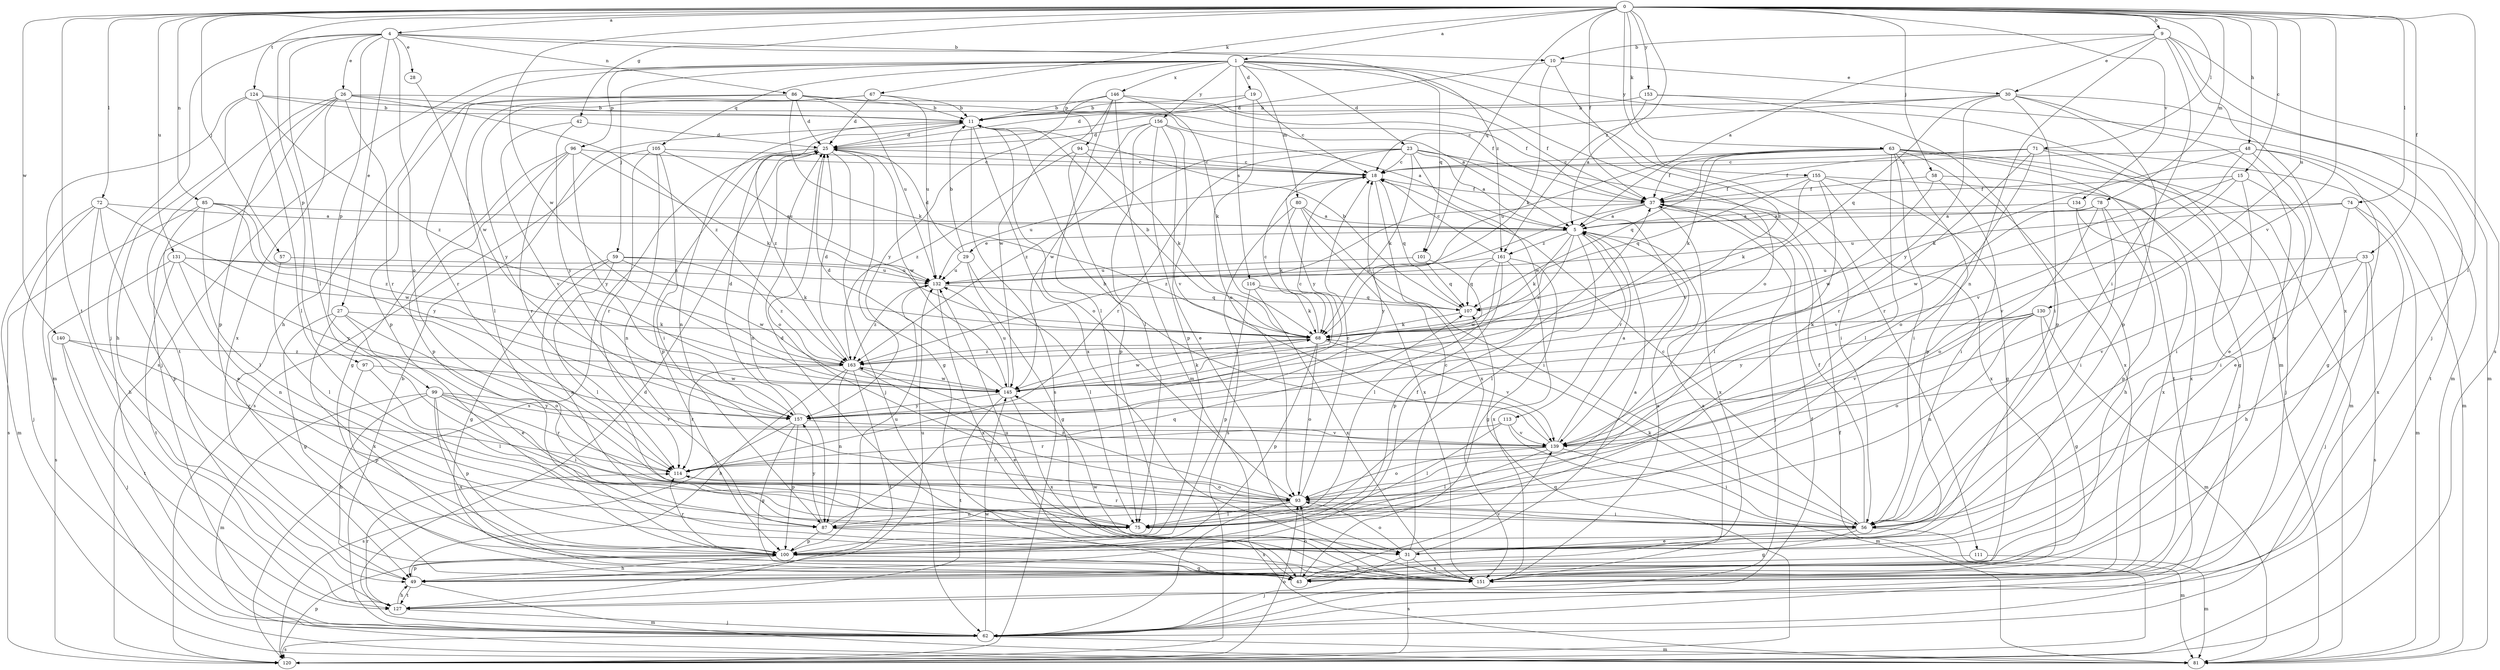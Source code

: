 strict digraph  {
0;
1;
4;
5;
9;
10;
11;
15;
18;
19;
23;
25;
26;
27;
28;
29;
30;
31;
33;
37;
42;
43;
48;
49;
56;
57;
58;
59;
62;
63;
67;
68;
71;
72;
74;
75;
78;
80;
81;
85;
86;
87;
93;
94;
96;
97;
99;
100;
101;
105;
107;
111;
113;
114;
116;
120;
124;
127;
130;
131;
132;
134;
139;
140;
145;
146;
151;
153;
155;
156;
157;
161;
163;
0 -> 1  [label=a];
0 -> 4  [label=a];
0 -> 9  [label=b];
0 -> 15  [label=c];
0 -> 33  [label=f];
0 -> 37  [label=f];
0 -> 42  [label=g];
0 -> 48  [label=h];
0 -> 56  [label=i];
0 -> 57  [label=j];
0 -> 58  [label=j];
0 -> 63  [label=k];
0 -> 67  [label=k];
0 -> 71  [label=l];
0 -> 72  [label=l];
0 -> 74  [label=l];
0 -> 78  [label=m];
0 -> 85  [label=n];
0 -> 101  [label=q];
0 -> 124  [label=t];
0 -> 127  [label=t];
0 -> 130  [label=u];
0 -> 131  [label=u];
0 -> 134  [label=v];
0 -> 139  [label=v];
0 -> 140  [label=w];
0 -> 145  [label=w];
0 -> 153  [label=y];
0 -> 155  [label=y];
0 -> 161  [label=z];
1 -> 19  [label=d];
1 -> 23  [label=d];
1 -> 49  [label=h];
1 -> 59  [label=j];
1 -> 80  [label=m];
1 -> 81  [label=m];
1 -> 93  [label=o];
1 -> 94  [label=p];
1 -> 96  [label=p];
1 -> 101  [label=q];
1 -> 105  [label=q];
1 -> 111  [label=r];
1 -> 116  [label=s];
1 -> 120  [label=s];
1 -> 146  [label=x];
1 -> 156  [label=y];
4 -> 10  [label=b];
4 -> 26  [label=e];
4 -> 27  [label=e];
4 -> 28  [label=e];
4 -> 62  [label=j];
4 -> 75  [label=l];
4 -> 86  [label=n];
4 -> 93  [label=o];
4 -> 97  [label=p];
4 -> 99  [label=p];
4 -> 161  [label=z];
5 -> 29  [label=e];
5 -> 68  [label=k];
5 -> 75  [label=l];
5 -> 113  [label=r];
5 -> 161  [label=z];
5 -> 163  [label=z];
9 -> 5  [label=a];
9 -> 10  [label=b];
9 -> 30  [label=e];
9 -> 56  [label=i];
9 -> 62  [label=j];
9 -> 87  [label=n];
9 -> 120  [label=s];
9 -> 151  [label=x];
10 -> 25  [label=d];
10 -> 30  [label=e];
10 -> 68  [label=k];
10 -> 163  [label=z];
11 -> 25  [label=d];
11 -> 87  [label=n];
11 -> 93  [label=o];
11 -> 120  [label=s];
11 -> 151  [label=x];
11 -> 163  [label=z];
15 -> 31  [label=e];
15 -> 37  [label=f];
15 -> 56  [label=i];
15 -> 139  [label=v];
15 -> 145  [label=w];
18 -> 37  [label=f];
18 -> 107  [label=q];
18 -> 132  [label=u];
18 -> 151  [label=x];
19 -> 11  [label=b];
19 -> 18  [label=c];
19 -> 25  [label=d];
19 -> 93  [label=o];
23 -> 5  [label=a];
23 -> 18  [label=c];
23 -> 56  [label=i];
23 -> 68  [label=k];
23 -> 114  [label=r];
23 -> 139  [label=v];
23 -> 145  [label=w];
23 -> 157  [label=y];
23 -> 163  [label=z];
25 -> 18  [label=c];
25 -> 43  [label=g];
25 -> 62  [label=j];
25 -> 87  [label=n];
25 -> 93  [label=o];
25 -> 100  [label=p];
25 -> 120  [label=s];
25 -> 145  [label=w];
26 -> 11  [label=b];
26 -> 37  [label=f];
26 -> 62  [label=j];
26 -> 100  [label=p];
26 -> 114  [label=r];
26 -> 127  [label=t];
26 -> 151  [label=x];
26 -> 163  [label=z];
27 -> 31  [label=e];
27 -> 43  [label=g];
27 -> 68  [label=k];
27 -> 93  [label=o];
27 -> 151  [label=x];
28 -> 145  [label=w];
29 -> 11  [label=b];
29 -> 25  [label=d];
29 -> 43  [label=g];
29 -> 75  [label=l];
29 -> 132  [label=u];
30 -> 11  [label=b];
30 -> 18  [label=c];
30 -> 56  [label=i];
30 -> 81  [label=m];
30 -> 100  [label=p];
30 -> 107  [label=q];
30 -> 151  [label=x];
30 -> 157  [label=y];
31 -> 5  [label=a];
31 -> 18  [label=c];
31 -> 62  [label=j];
31 -> 93  [label=o];
31 -> 120  [label=s];
31 -> 151  [label=x];
33 -> 49  [label=h];
33 -> 62  [label=j];
33 -> 120  [label=s];
33 -> 132  [label=u];
33 -> 139  [label=v];
37 -> 5  [label=a];
37 -> 62  [label=j];
37 -> 151  [label=x];
37 -> 157  [label=y];
37 -> 163  [label=z];
42 -> 25  [label=d];
42 -> 139  [label=v];
42 -> 157  [label=y];
43 -> 5  [label=a];
43 -> 93  [label=o];
43 -> 132  [label=u];
43 -> 139  [label=v];
48 -> 18  [label=c];
48 -> 31  [label=e];
48 -> 43  [label=g];
48 -> 68  [label=k];
48 -> 127  [label=t];
48 -> 139  [label=v];
49 -> 37  [label=f];
49 -> 81  [label=m];
49 -> 100  [label=p];
49 -> 127  [label=t];
49 -> 132  [label=u];
56 -> 18  [label=c];
56 -> 31  [label=e];
56 -> 37  [label=f];
56 -> 43  [label=g];
56 -> 68  [label=k];
56 -> 81  [label=m];
56 -> 114  [label=r];
57 -> 75  [label=l];
57 -> 132  [label=u];
58 -> 37  [label=f];
58 -> 56  [label=i];
58 -> 145  [label=w];
58 -> 151  [label=x];
59 -> 43  [label=g];
59 -> 75  [label=l];
59 -> 87  [label=n];
59 -> 132  [label=u];
59 -> 145  [label=w];
59 -> 163  [label=z];
62 -> 11  [label=b];
62 -> 25  [label=d];
62 -> 37  [label=f];
62 -> 81  [label=m];
62 -> 120  [label=s];
62 -> 145  [label=w];
63 -> 18  [label=c];
63 -> 37  [label=f];
63 -> 56  [label=i];
63 -> 62  [label=j];
63 -> 68  [label=k];
63 -> 75  [label=l];
63 -> 81  [label=m];
63 -> 100  [label=p];
63 -> 107  [label=q];
63 -> 127  [label=t];
63 -> 132  [label=u];
63 -> 151  [label=x];
67 -> 11  [label=b];
67 -> 25  [label=d];
67 -> 75  [label=l];
67 -> 132  [label=u];
67 -> 157  [label=y];
68 -> 11  [label=b];
68 -> 18  [label=c];
68 -> 93  [label=o];
68 -> 100  [label=p];
68 -> 139  [label=v];
68 -> 145  [label=w];
68 -> 163  [label=z];
71 -> 18  [label=c];
71 -> 37  [label=f];
71 -> 43  [label=g];
71 -> 81  [label=m];
71 -> 93  [label=o];
71 -> 114  [label=r];
72 -> 5  [label=a];
72 -> 49  [label=h];
72 -> 62  [label=j];
72 -> 81  [label=m];
72 -> 100  [label=p];
72 -> 145  [label=w];
74 -> 5  [label=a];
74 -> 56  [label=i];
74 -> 81  [label=m];
74 -> 132  [label=u];
74 -> 151  [label=x];
75 -> 25  [label=d];
78 -> 5  [label=a];
78 -> 56  [label=i];
78 -> 93  [label=o];
78 -> 100  [label=p];
78 -> 139  [label=v];
80 -> 5  [label=a];
80 -> 56  [label=i];
80 -> 68  [label=k];
80 -> 120  [label=s];
80 -> 151  [label=x];
85 -> 5  [label=a];
85 -> 31  [label=e];
85 -> 75  [label=l];
85 -> 120  [label=s];
85 -> 157  [label=y];
85 -> 163  [label=z];
86 -> 11  [label=b];
86 -> 25  [label=d];
86 -> 37  [label=f];
86 -> 68  [label=k];
86 -> 100  [label=p];
86 -> 114  [label=r];
86 -> 132  [label=u];
87 -> 100  [label=p];
87 -> 107  [label=q];
87 -> 151  [label=x];
87 -> 157  [label=y];
93 -> 18  [label=c];
93 -> 56  [label=i];
93 -> 62  [label=j];
93 -> 75  [label=l];
93 -> 87  [label=n];
93 -> 163  [label=z];
94 -> 18  [label=c];
94 -> 68  [label=k];
94 -> 100  [label=p];
94 -> 163  [label=z];
96 -> 18  [label=c];
96 -> 43  [label=g];
96 -> 68  [label=k];
96 -> 100  [label=p];
96 -> 114  [label=r];
96 -> 157  [label=y];
97 -> 75  [label=l];
97 -> 100  [label=p];
97 -> 145  [label=w];
99 -> 49  [label=h];
99 -> 56  [label=i];
99 -> 81  [label=m];
99 -> 100  [label=p];
99 -> 114  [label=r];
99 -> 139  [label=v];
99 -> 151  [label=x];
99 -> 157  [label=y];
100 -> 43  [label=g];
100 -> 49  [label=h];
100 -> 114  [label=r];
100 -> 132  [label=u];
101 -> 107  [label=q];
101 -> 132  [label=u];
101 -> 145  [label=w];
105 -> 18  [label=c];
105 -> 56  [label=i];
105 -> 87  [label=n];
105 -> 114  [label=r];
105 -> 120  [label=s];
105 -> 132  [label=u];
107 -> 11  [label=b];
107 -> 68  [label=k];
111 -> 49  [label=h];
111 -> 81  [label=m];
113 -> 75  [label=l];
113 -> 81  [label=m];
113 -> 114  [label=r];
113 -> 139  [label=v];
114 -> 93  [label=o];
116 -> 68  [label=k];
116 -> 100  [label=p];
116 -> 107  [label=q];
116 -> 151  [label=x];
120 -> 37  [label=f];
120 -> 93  [label=o];
120 -> 100  [label=p];
120 -> 107  [label=q];
124 -> 5  [label=a];
124 -> 11  [label=b];
124 -> 49  [label=h];
124 -> 75  [label=l];
124 -> 81  [label=m];
124 -> 163  [label=z];
127 -> 49  [label=h];
127 -> 62  [label=j];
127 -> 114  [label=r];
130 -> 43  [label=g];
130 -> 68  [label=k];
130 -> 81  [label=m];
130 -> 87  [label=n];
130 -> 93  [label=o];
130 -> 139  [label=v];
130 -> 157  [label=y];
131 -> 68  [label=k];
131 -> 87  [label=n];
131 -> 120  [label=s];
131 -> 127  [label=t];
131 -> 132  [label=u];
131 -> 157  [label=y];
132 -> 107  [label=q];
132 -> 151  [label=x];
132 -> 163  [label=z];
134 -> 5  [label=a];
134 -> 49  [label=h];
134 -> 151  [label=x];
139 -> 5  [label=a];
139 -> 11  [label=b];
139 -> 56  [label=i];
139 -> 75  [label=l];
139 -> 93  [label=o];
139 -> 114  [label=r];
140 -> 62  [label=j];
140 -> 114  [label=r];
140 -> 127  [label=t];
140 -> 163  [label=z];
145 -> 18  [label=c];
145 -> 25  [label=d];
145 -> 68  [label=k];
145 -> 127  [label=t];
145 -> 132  [label=u];
145 -> 151  [label=x];
145 -> 157  [label=y];
146 -> 11  [label=b];
146 -> 37  [label=f];
146 -> 68  [label=k];
146 -> 75  [label=l];
146 -> 81  [label=m];
146 -> 145  [label=w];
146 -> 157  [label=y];
151 -> 5  [label=a];
151 -> 145  [label=w];
153 -> 5  [label=a];
153 -> 11  [label=b];
153 -> 81  [label=m];
153 -> 100  [label=p];
155 -> 37  [label=f];
155 -> 43  [label=g];
155 -> 62  [label=j];
155 -> 68  [label=k];
155 -> 75  [label=l];
155 -> 107  [label=q];
155 -> 151  [label=x];
156 -> 5  [label=a];
156 -> 25  [label=d];
156 -> 31  [label=e];
156 -> 75  [label=l];
156 -> 100  [label=p];
156 -> 139  [label=v];
156 -> 145  [label=w];
157 -> 25  [label=d];
157 -> 43  [label=g];
157 -> 100  [label=p];
157 -> 120  [label=s];
157 -> 139  [label=v];
161 -> 18  [label=c];
161 -> 43  [label=g];
161 -> 75  [label=l];
161 -> 100  [label=p];
161 -> 107  [label=q];
161 -> 132  [label=u];
161 -> 151  [label=x];
163 -> 25  [label=d];
163 -> 31  [label=e];
163 -> 49  [label=h];
163 -> 87  [label=n];
163 -> 114  [label=r];
163 -> 127  [label=t];
163 -> 145  [label=w];
}
